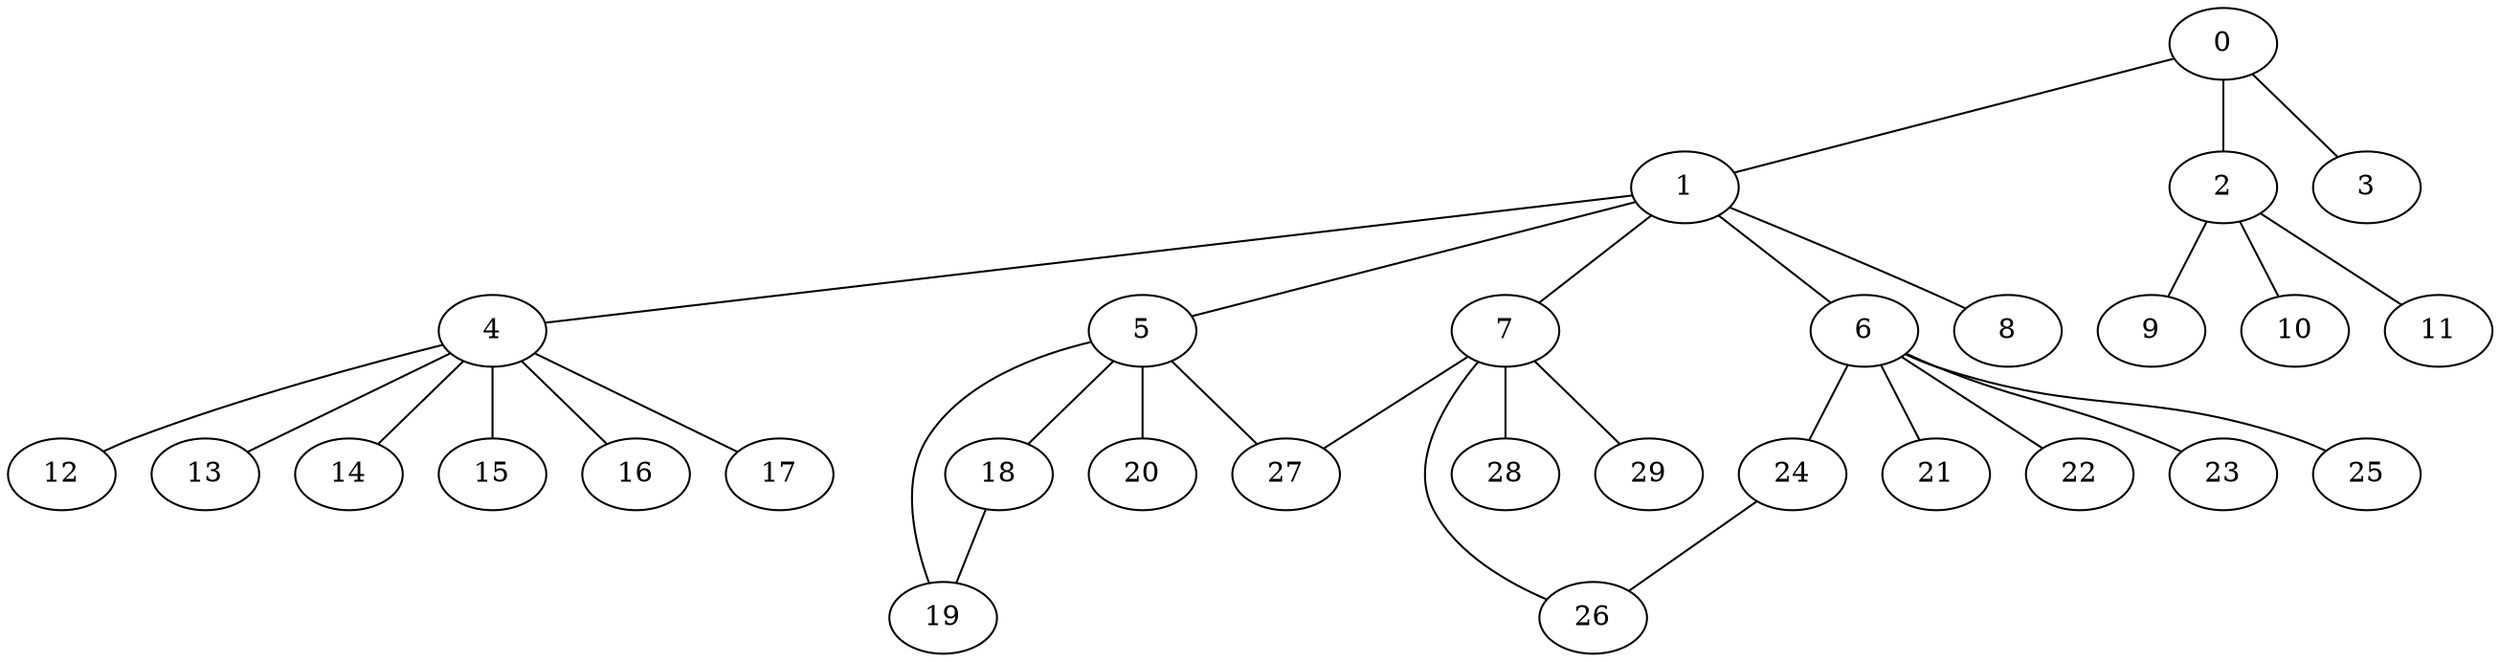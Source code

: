 
graph graphname {
    0 -- 1
0 -- 2
0 -- 3
1 -- 4
1 -- 5
1 -- 6
1 -- 7
1 -- 8
2 -- 9
2 -- 10
2 -- 11
4 -- 12
4 -- 13
4 -- 14
4 -- 15
4 -- 16
4 -- 17
5 -- 18
5 -- 19
5 -- 20
5 -- 27
6 -- 21
6 -- 22
6 -- 23
6 -- 24
6 -- 25
7 -- 26
7 -- 27
7 -- 28
7 -- 29
18 -- 19
24 -- 26

}
